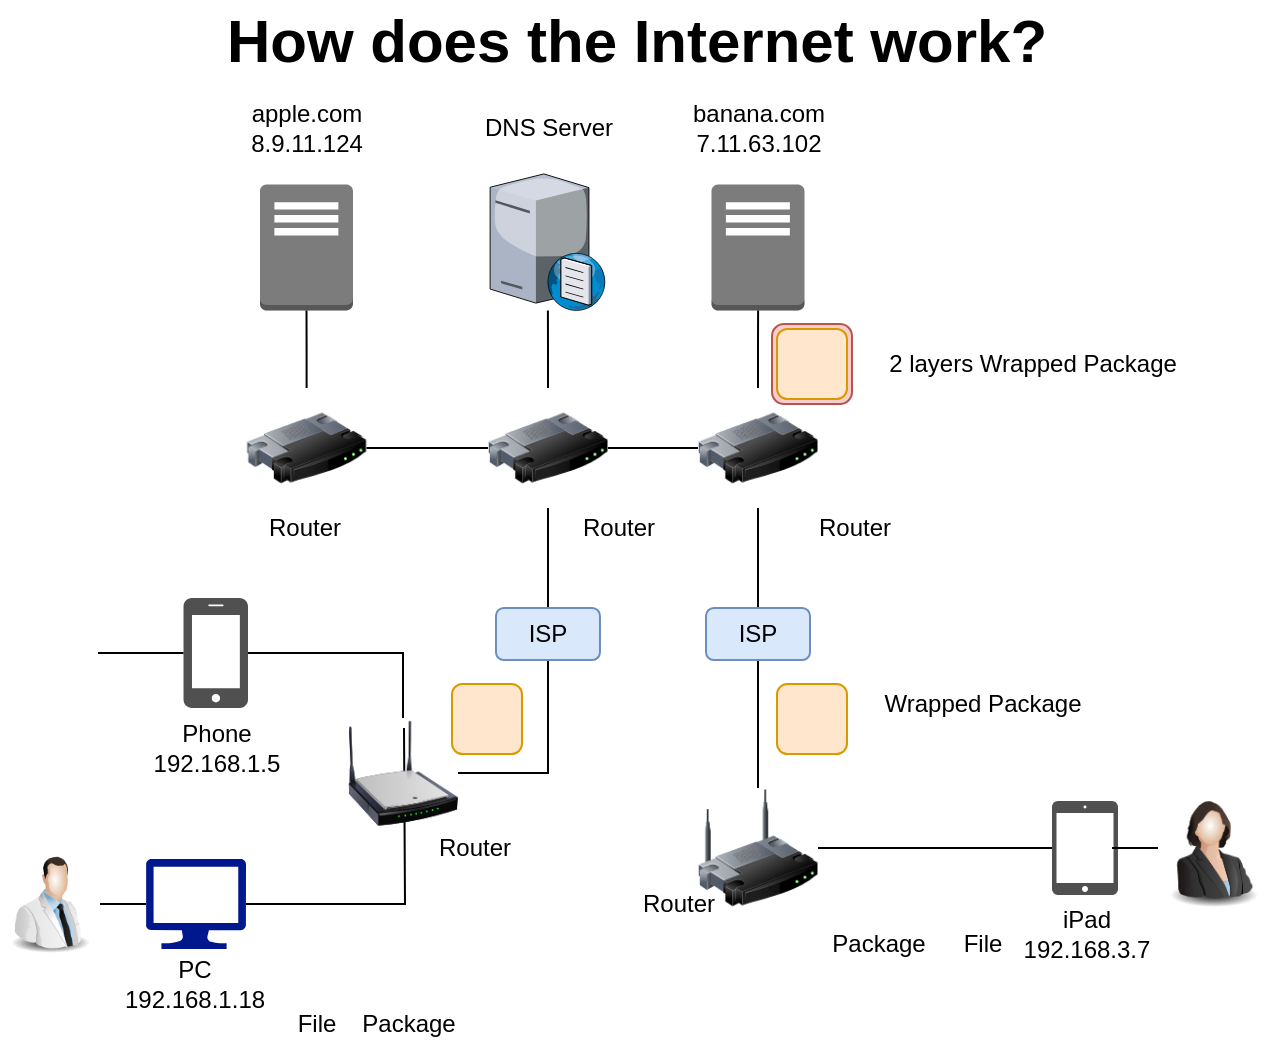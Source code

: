 <mxfile version="14.6.13" type="device"><diagram id="FVhtaX8cwOrP204iMpnX" name="Page-1"><mxGraphModel dx="1301" dy="867" grid="1" gridSize="10" guides="1" tooltips="1" connect="1" arrows="1" fold="1" page="1" pageScale="1" pageWidth="1169" pageHeight="827" math="0" shadow="0"><root><mxCell id="0"/><mxCell id="1" parent="0"/><mxCell id="YhsctEqUOotuku0o7zmU-1" value="" style="outlineConnect=0;dashed=0;verticalLabelPosition=bottom;verticalAlign=top;align=center;html=1;shape=mxgraph.aws3.traditional_server;fillColor=#7D7C7C;gradientColor=none;" parent="1" vertex="1"><mxGeometry x="397" y="245.25" width="46.5" height="63" as="geometry"/></mxCell><mxCell id="YhsctEqUOotuku0o7zmU-2" value="apple.com&lt;br&gt;8.9.11.124" style="text;html=1;align=center;verticalAlign=middle;resizable=0;points=[];autosize=1;strokeColor=none;" parent="1" vertex="1"><mxGeometry x="385.25" y="202" width="70" height="30" as="geometry"/></mxCell><mxCell id="YhsctEqUOotuku0o7zmU-3" value="" style="verticalLabelPosition=bottom;aspect=fixed;html=1;verticalAlign=top;strokeColor=none;align=center;outlineConnect=0;shape=mxgraph.citrix.dns_server;" parent="1" vertex="1"><mxGeometry x="512.05" y="238.25" width="57.89" height="70" as="geometry"/></mxCell><mxCell id="YhsctEqUOotuku0o7zmU-4" value="DNS Server" style="text;html=1;align=center;verticalAlign=middle;resizable=0;points=[];autosize=1;strokeColor=none;" parent="1" vertex="1"><mxGeometry x="501" y="207" width="80" height="20" as="geometry"/></mxCell><mxCell id="YhsctEqUOotuku0o7zmU-30" style="edgeStyle=orthogonalEdgeStyle;rounded=0;orthogonalLoop=1;jettySize=auto;html=1;endArrow=none;endFill=0;" parent="1" source="YhsctEqUOotuku0o7zmU-6" edge="1"><mxGeometry relative="1" as="geometry"><mxPoint x="469" y="517" as="targetPoint"/></mxGeometry></mxCell><mxCell id="YhsctEqUOotuku0o7zmU-6" value="" style="aspect=fixed;pointerEvents=1;shadow=0;dashed=0;html=1;strokeColor=none;labelPosition=center;verticalLabelPosition=bottom;verticalAlign=top;align=center;fillColor=#00188D;shape=mxgraph.azure.computer" parent="1" vertex="1"><mxGeometry x="340" y="582.5" width="50" height="45" as="geometry"/></mxCell><mxCell id="YhsctEqUOotuku0o7zmU-31" style="edgeStyle=orthogonalEdgeStyle;rounded=0;orthogonalLoop=1;jettySize=auto;html=1;endArrow=none;endFill=0;" parent="1" source="YhsctEqUOotuku0o7zmU-8" target="YhsctEqUOotuku0o7zmU-9" edge="1"><mxGeometry relative="1" as="geometry"/></mxCell><mxCell id="YhsctEqUOotuku0o7zmU-8" value="" style="pointerEvents=1;shadow=0;dashed=0;html=1;strokeColor=none;fillColor=#505050;labelPosition=center;verticalLabelPosition=bottom;verticalAlign=top;outlineConnect=0;align=center;shape=mxgraph.office.devices.cell_phone_iphone_proportional;" parent="1" vertex="1"><mxGeometry x="358.76" y="452" width="32.24" height="55" as="geometry"/></mxCell><mxCell id="YhsctEqUOotuku0o7zmU-34" style="edgeStyle=orthogonalEdgeStyle;rounded=0;orthogonalLoop=1;jettySize=auto;html=1;endArrow=none;endFill=0;" parent="1" source="YhsctEqUOotuku0o7zmU-9" target="YhsctEqUOotuku0o7zmU-33" edge="1"><mxGeometry relative="1" as="geometry"/></mxCell><mxCell id="YhsctEqUOotuku0o7zmU-9" value="" style="image;html=1;image=img/lib/clip_art/networking/Wireless_Router_N_128x128.png" parent="1" vertex="1"><mxGeometry x="441" y="512" width="55" height="55" as="geometry"/></mxCell><mxCell id="YhsctEqUOotuku0o7zmU-82" style="edgeStyle=orthogonalEdgeStyle;rounded=0;orthogonalLoop=1;jettySize=auto;html=1;fontSize=12;startArrow=none;startFill=0;endArrow=none;endFill=0;" parent="1" source="YhsctEqUOotuku0o7zmU-10" target="YhsctEqUOotuku0o7zmU-11" edge="1"><mxGeometry relative="1" as="geometry"/></mxCell><mxCell id="YhsctEqUOotuku0o7zmU-10" value="" style="pointerEvents=1;shadow=0;dashed=0;html=1;strokeColor=none;fillColor=#505050;labelPosition=center;verticalLabelPosition=bottom;verticalAlign=top;outlineConnect=0;align=center;shape=mxgraph.office.devices.ipad_mini;" parent="1" vertex="1"><mxGeometry x="793" y="553.5" width="33" height="47" as="geometry"/></mxCell><mxCell id="YhsctEqUOotuku0o7zmU-38" style="edgeStyle=orthogonalEdgeStyle;rounded=0;orthogonalLoop=1;jettySize=auto;html=1;entryX=0.5;entryY=1;entryDx=0;entryDy=0;startArrow=none;startFill=0;endArrow=none;endFill=0;" parent="1" source="YhsctEqUOotuku0o7zmU-11" target="YhsctEqUOotuku0o7zmU-36" edge="1"><mxGeometry relative="1" as="geometry"/></mxCell><mxCell id="YhsctEqUOotuku0o7zmU-11" value="" style="image;html=1;image=img/lib/clip_art/networking/Wireless_Router_128x128.png" parent="1" vertex="1"><mxGeometry x="616" y="547" width="60" height="60" as="geometry"/></mxCell><mxCell id="YhsctEqUOotuku0o7zmU-12" value="Router" style="text;html=1;align=center;verticalAlign=middle;resizable=0;points=[];autosize=1;strokeColor=none;" parent="1" vertex="1"><mxGeometry x="479.25" y="567" width="50" height="20" as="geometry"/></mxCell><mxCell id="YhsctEqUOotuku0o7zmU-13" value="Router" style="text;html=1;align=center;verticalAlign=middle;resizable=0;points=[];autosize=1;strokeColor=none;" parent="1" vertex="1"><mxGeometry x="581" y="594.5" width="50" height="20" as="geometry"/></mxCell><mxCell id="YhsctEqUOotuku0o7zmU-23" style="edgeStyle=orthogonalEdgeStyle;rounded=0;orthogonalLoop=1;jettySize=auto;html=1;startArrow=none;startFill=0;endArrow=none;endFill=0;" parent="1" source="YhsctEqUOotuku0o7zmU-14" target="YhsctEqUOotuku0o7zmU-1" edge="1"><mxGeometry relative="1" as="geometry"/></mxCell><mxCell id="YhsctEqUOotuku0o7zmU-14" value="" style="image;html=1;image=img/lib/clip_art/networking/Router_128x128.png" parent="1" vertex="1"><mxGeometry x="390.25" y="347" width="60" height="60" as="geometry"/></mxCell><mxCell id="YhsctEqUOotuku0o7zmU-22" style="edgeStyle=orthogonalEdgeStyle;rounded=0;orthogonalLoop=1;jettySize=auto;html=1;startArrow=none;startFill=0;endArrow=none;endFill=0;" parent="1" source="YhsctEqUOotuku0o7zmU-15" target="YhsctEqUOotuku0o7zmU-3" edge="1"><mxGeometry relative="1" as="geometry"/></mxCell><mxCell id="YhsctEqUOotuku0o7zmU-26" style="edgeStyle=orthogonalEdgeStyle;rounded=0;orthogonalLoop=1;jettySize=auto;html=1;endArrow=none;endFill=0;" parent="1" source="YhsctEqUOotuku0o7zmU-15" target="YhsctEqUOotuku0o7zmU-14" edge="1"><mxGeometry relative="1" as="geometry"/></mxCell><mxCell id="YhsctEqUOotuku0o7zmU-15" value="" style="image;html=1;image=img/lib/clip_art/networking/Router_128x128.png" parent="1" vertex="1"><mxGeometry x="511" y="347" width="60" height="60" as="geometry"/></mxCell><mxCell id="YhsctEqUOotuku0o7zmU-16" value="Router" style="text;html=1;align=center;verticalAlign=middle;resizable=0;points=[];autosize=1;strokeColor=none;" parent="1" vertex="1"><mxGeometry x="393.5" y="407" width="50" height="20" as="geometry"/></mxCell><mxCell id="YhsctEqUOotuku0o7zmU-17" value="Router" style="text;html=1;align=center;verticalAlign=middle;resizable=0;points=[];autosize=1;strokeColor=none;" parent="1" vertex="1"><mxGeometry x="551" y="407" width="50" height="20" as="geometry"/></mxCell><mxCell id="YhsctEqUOotuku0o7zmU-18" value="" style="outlineConnect=0;dashed=0;verticalLabelPosition=bottom;verticalAlign=top;align=center;html=1;shape=mxgraph.aws3.traditional_server;fillColor=#7D7C7C;gradientColor=none;" parent="1" vertex="1"><mxGeometry x="622.75" y="245.25" width="46.5" height="63" as="geometry"/></mxCell><mxCell id="YhsctEqUOotuku0o7zmU-19" value="banana.com&lt;br&gt;7.11.63.102" style="text;html=1;align=center;verticalAlign=middle;resizable=0;points=[];autosize=1;strokeColor=none;" parent="1" vertex="1"><mxGeometry x="606" y="202" width="80" height="30" as="geometry"/></mxCell><mxCell id="YhsctEqUOotuku0o7zmU-24" style="edgeStyle=orthogonalEdgeStyle;rounded=0;orthogonalLoop=1;jettySize=auto;html=1;endArrow=none;endFill=0;" parent="1" source="YhsctEqUOotuku0o7zmU-20" target="YhsctEqUOotuku0o7zmU-18" edge="1"><mxGeometry relative="1" as="geometry"/></mxCell><mxCell id="YhsctEqUOotuku0o7zmU-25" style="edgeStyle=orthogonalEdgeStyle;rounded=0;orthogonalLoop=1;jettySize=auto;html=1;endArrow=none;endFill=0;" parent="1" source="YhsctEqUOotuku0o7zmU-20" target="YhsctEqUOotuku0o7zmU-15" edge="1"><mxGeometry relative="1" as="geometry"/></mxCell><mxCell id="YhsctEqUOotuku0o7zmU-20" value="" style="image;html=1;image=img/lib/clip_art/networking/Router_128x128.png" parent="1" vertex="1"><mxGeometry x="616" y="347" width="60" height="60" as="geometry"/></mxCell><mxCell id="YhsctEqUOotuku0o7zmU-21" value="Router" style="text;html=1;align=center;verticalAlign=middle;resizable=0;points=[];autosize=1;strokeColor=none;" parent="1" vertex="1"><mxGeometry x="669.25" y="407" width="50" height="20" as="geometry"/></mxCell><mxCell id="YhsctEqUOotuku0o7zmU-27" value="PC&lt;br&gt;192.168.1.18" style="text;html=1;align=center;verticalAlign=middle;resizable=0;points=[];autosize=1;strokeColor=none;" parent="1" vertex="1"><mxGeometry x="319" y="629.5" width="90" height="30" as="geometry"/></mxCell><mxCell id="YhsctEqUOotuku0o7zmU-28" value="Phone&lt;br&gt;192.168.1.5" style="text;html=1;align=center;verticalAlign=middle;resizable=0;points=[];autosize=1;strokeColor=none;" parent="1" vertex="1"><mxGeometry x="334.88" y="512" width="80" height="30" as="geometry"/></mxCell><mxCell id="YhsctEqUOotuku0o7zmU-29" value="iPad&lt;br&gt;192.168.3.7" style="text;html=1;align=center;verticalAlign=middle;resizable=0;points=[];autosize=1;strokeColor=none;" parent="1" vertex="1"><mxGeometry x="769.5" y="604.5" width="80" height="30" as="geometry"/></mxCell><mxCell id="YhsctEqUOotuku0o7zmU-35" style="edgeStyle=orthogonalEdgeStyle;rounded=0;orthogonalLoop=1;jettySize=auto;html=1;startArrow=none;startFill=0;endArrow=none;endFill=0;" parent="1" source="YhsctEqUOotuku0o7zmU-33" target="YhsctEqUOotuku0o7zmU-15" edge="1"><mxGeometry relative="1" as="geometry"/></mxCell><mxCell id="YhsctEqUOotuku0o7zmU-33" value="ISP" style="rounded=1;whiteSpace=wrap;html=1;fillColor=#dae8fc;strokeColor=#6c8ebf;" parent="1" vertex="1"><mxGeometry x="514.99" y="457" width="52" height="26" as="geometry"/></mxCell><mxCell id="YhsctEqUOotuku0o7zmU-40" style="edgeStyle=orthogonalEdgeStyle;rounded=0;orthogonalLoop=1;jettySize=auto;html=1;startArrow=none;startFill=0;endArrow=none;endFill=0;" parent="1" source="YhsctEqUOotuku0o7zmU-36" target="YhsctEqUOotuku0o7zmU-20" edge="1"><mxGeometry relative="1" as="geometry"/></mxCell><mxCell id="YhsctEqUOotuku0o7zmU-36" value="ISP" style="rounded=1;whiteSpace=wrap;html=1;fillColor=#dae8fc;strokeColor=#6c8ebf;" parent="1" vertex="1"><mxGeometry x="620" y="457" width="52" height="26" as="geometry"/></mxCell><mxCell id="YhsctEqUOotuku0o7zmU-41" value="&lt;span style=&quot;font-size: 30px;&quot;&gt;How does the Internet work?&lt;/span&gt;" style="text;html=1;align=center;verticalAlign=middle;resizable=0;points=[];autosize=1;strokeColor=none;fontStyle=1;fontSize=30;" parent="1" vertex="1"><mxGeometry x="370" y="153" width="430" height="40" as="geometry"/></mxCell><mxCell id="YhsctEqUOotuku0o7zmU-46" style="edgeStyle=orthogonalEdgeStyle;rounded=0;orthogonalLoop=1;jettySize=auto;html=1;fontSize=30;startArrow=none;startFill=0;endArrow=none;endFill=0;" parent="1" source="YhsctEqUOotuku0o7zmU-43" target="YhsctEqUOotuku0o7zmU-8" edge="1"><mxGeometry relative="1" as="geometry"/></mxCell><mxCell id="YhsctEqUOotuku0o7zmU-43" value="" style="shape=image;html=1;verticalAlign=top;verticalLabelPosition=bottom;labelBackgroundColor=#ffffff;imageAspect=0;aspect=fixed;image=https://cdn2.iconfinder.com/data/icons/business-persons-flat-1/512/person_4-128.png;fontSize=30;" parent="1" vertex="1"><mxGeometry x="268" y="455.5" width="48" height="48" as="geometry"/></mxCell><mxCell id="YhsctEqUOotuku0o7zmU-47" style="edgeStyle=orthogonalEdgeStyle;rounded=0;orthogonalLoop=1;jettySize=auto;html=1;entryX=0;entryY=0.5;entryDx=0;entryDy=0;entryPerimeter=0;fontSize=30;startArrow=none;startFill=0;endArrow=none;endFill=0;" parent="1" source="YhsctEqUOotuku0o7zmU-45" target="YhsctEqUOotuku0o7zmU-6" edge="1"><mxGeometry relative="1" as="geometry"/></mxCell><mxCell id="YhsctEqUOotuku0o7zmU-45" value="" style="image;html=1;image=img/lib/clip_art/people/Scientist_Man_128x128.png;fontSize=30;" parent="1" vertex="1"><mxGeometry x="267" y="580" width="50" height="50" as="geometry"/></mxCell><mxCell id="YhsctEqUOotuku0o7zmU-49" style="edgeStyle=orthogonalEdgeStyle;rounded=0;orthogonalLoop=1;jettySize=auto;html=1;fontSize=30;startArrow=none;startFill=0;endArrow=none;endFill=0;" parent="1" source="YhsctEqUOotuku0o7zmU-48" target="YhsctEqUOotuku0o7zmU-10" edge="1"><mxGeometry relative="1" as="geometry"/></mxCell><mxCell id="YhsctEqUOotuku0o7zmU-48" value="" style="image;html=1;image=img/lib/clip_art/people/Suit_Woman_128x128.png;fontSize=30;" parent="1" vertex="1"><mxGeometry x="843" y="547" width="60" height="60" as="geometry"/></mxCell><mxCell id="YhsctEqUOotuku0o7zmU-52" value="" style="shape=image;html=1;verticalAlign=top;verticalLabelPosition=bottom;labelBackgroundColor=#ffffff;imageAspect=0;aspect=fixed;image=https://cdn4.iconfinder.com/data/icons/general-office/91/General_Office_59-128.png;fontSize=30;" parent="1" vertex="1"><mxGeometry x="743" y="582" width="32" height="32" as="geometry"/></mxCell><mxCell id="YhsctEqUOotuku0o7zmU-56" value="&lt;font style=&quot;font-size: 12px;&quot;&gt;Package&lt;/font&gt;" style="text;html=1;align=center;verticalAlign=middle;resizable=0;points=[];autosize=1;strokeColor=none;fontSize=12;" parent="1" vertex="1"><mxGeometry x="676" y="614.5" width="60" height="20" as="geometry"/></mxCell><mxCell id="YhsctEqUOotuku0o7zmU-57" value="&lt;font style=&quot;font-size: 12px&quot;&gt;File&lt;/font&gt;" style="text;html=1;align=center;verticalAlign=middle;resizable=0;points=[];autosize=1;strokeColor=none;fontSize=12;" parent="1" vertex="1"><mxGeometry x="743" y="614.5" width="30" height="20" as="geometry"/></mxCell><mxCell id="YhsctEqUOotuku0o7zmU-63" value="" style="shape=image;html=1;verticalAlign=top;verticalLabelPosition=bottom;labelBackgroundColor=#ffffff;imageAspect=0;aspect=fixed;image=https://cdn4.iconfinder.com/data/icons/Primo_Icons/PNG/128x128/puzzle.png;fontSize=12;" parent="1" vertex="1"><mxGeometry x="693" y="584.5" width="30" height="30" as="geometry"/></mxCell><mxCell id="YhsctEqUOotuku0o7zmU-65" value="" style="group" parent="1" vertex="1" connectable="0"><mxGeometry x="655.5" y="495" width="35" height="35" as="geometry"/></mxCell><mxCell id="YhsctEqUOotuku0o7zmU-61" value="" style="rounded=1;whiteSpace=wrap;html=1;fontSize=12;aspect=fixed;fillColor=#ffe6cc;strokeColor=#d79b00;" parent="YhsctEqUOotuku0o7zmU-65" vertex="1"><mxGeometry width="35" height="35" as="geometry"/></mxCell><mxCell id="YhsctEqUOotuku0o7zmU-64" value="" style="shape=image;html=1;verticalAlign=top;verticalLabelPosition=bottom;labelBackgroundColor=#ffffff;imageAspect=0;aspect=fixed;image=https://cdn4.iconfinder.com/data/icons/Primo_Icons/PNG/128x128/puzzle.png;fontSize=12;" parent="YhsctEqUOotuku0o7zmU-65" vertex="1"><mxGeometry x="1.25" y="1.25" width="32.5" height="32.5" as="geometry"/></mxCell><mxCell id="YhsctEqUOotuku0o7zmU-78" value="" style="group" parent="1" vertex="1" connectable="0"><mxGeometry x="653" y="315" width="40" height="40" as="geometry"/></mxCell><mxCell id="YhsctEqUOotuku0o7zmU-77" value="" style="rounded=1;whiteSpace=wrap;html=1;fontSize=12;fillColor=#f8cecc;strokeColor=#b85450;" parent="YhsctEqUOotuku0o7zmU-78" vertex="1"><mxGeometry width="40" height="40" as="geometry"/></mxCell><mxCell id="YhsctEqUOotuku0o7zmU-66" value="" style="group;fillColor=#ffe6cc;strokeColor=#d79b00;rounded=1;container=0;" parent="YhsctEqUOotuku0o7zmU-78" vertex="1" connectable="0"><mxGeometry x="2.5" y="2.5" width="35" height="35" as="geometry"/></mxCell><mxCell id="YhsctEqUOotuku0o7zmU-68" value="" style="shape=image;html=1;verticalAlign=top;verticalLabelPosition=bottom;labelBackgroundColor=#ffffff;imageAspect=0;aspect=fixed;image=https://cdn4.iconfinder.com/data/icons/Primo_Icons/PNG/128x128/puzzle.png;fontSize=12;" parent="YhsctEqUOotuku0o7zmU-78" vertex="1"><mxGeometry x="3.75" y="3.75" width="32.5" height="32.5" as="geometry"/></mxCell><mxCell id="YhsctEqUOotuku0o7zmU-79" value="" style="group" parent="1" vertex="1" connectable="0"><mxGeometry x="493" y="495" width="35" height="35" as="geometry"/></mxCell><mxCell id="YhsctEqUOotuku0o7zmU-80" value="" style="rounded=1;whiteSpace=wrap;html=1;fontSize=12;aspect=fixed;fillColor=#ffe6cc;strokeColor=#d79b00;" parent="YhsctEqUOotuku0o7zmU-79" vertex="1"><mxGeometry width="35" height="35" as="geometry"/></mxCell><mxCell id="YhsctEqUOotuku0o7zmU-81" value="" style="shape=image;html=1;verticalAlign=top;verticalLabelPosition=bottom;labelBackgroundColor=#ffffff;imageAspect=0;aspect=fixed;image=https://cdn4.iconfinder.com/data/icons/Primo_Icons/PNG/128x128/puzzle.png;fontSize=12;" parent="YhsctEqUOotuku0o7zmU-79" vertex="1"><mxGeometry x="1.25" y="1.25" width="32.5" height="32.5" as="geometry"/></mxCell><mxCell id="YhsctEqUOotuku0o7zmU-83" value="" style="shape=image;html=1;verticalAlign=top;verticalLabelPosition=bottom;labelBackgroundColor=#ffffff;imageAspect=0;aspect=fixed;image=https://cdn4.iconfinder.com/data/icons/general-office/91/General_Office_59-128.png;fontSize=30;" parent="1" vertex="1"><mxGeometry x="409.88" y="622.5" width="32" height="32" as="geometry"/></mxCell><mxCell id="YhsctEqUOotuku0o7zmU-84" value="&lt;font style=&quot;font-size: 12px;&quot;&gt;Package&lt;/font&gt;" style="text;html=1;align=center;verticalAlign=middle;resizable=0;points=[];autosize=1;strokeColor=none;fontSize=12;" parent="1" vertex="1"><mxGeometry x="441" y="655" width="60" height="20" as="geometry"/></mxCell><mxCell id="YhsctEqUOotuku0o7zmU-85" value="&lt;font style=&quot;font-size: 12px&quot;&gt;File&lt;/font&gt;" style="text;html=1;align=center;verticalAlign=middle;resizable=0;points=[];autosize=1;strokeColor=none;fontSize=12;" parent="1" vertex="1"><mxGeometry x="409.88" y="655" width="30" height="20" as="geometry"/></mxCell><mxCell id="YhsctEqUOotuku0o7zmU-86" value="" style="shape=image;html=1;verticalAlign=top;verticalLabelPosition=bottom;labelBackgroundColor=#ffffff;imageAspect=0;aspect=fixed;image=https://cdn4.iconfinder.com/data/icons/Primo_Icons/PNG/128x128/puzzle.png;fontSize=12;" parent="1" vertex="1"><mxGeometry x="458" y="625" width="30" height="30" as="geometry"/></mxCell><mxCell id="YhsctEqUOotuku0o7zmU-87" value="&lt;font style=&quot;font-size: 12px&quot;&gt;Wrapped Package&lt;/font&gt;" style="text;html=1;align=center;verticalAlign=middle;resizable=0;points=[];autosize=1;strokeColor=none;fontSize=12;" parent="1" vertex="1"><mxGeometry x="703" y="495" width="110" height="20" as="geometry"/></mxCell><mxCell id="YhsctEqUOotuku0o7zmU-88" value="&lt;font style=&quot;font-size: 12px&quot;&gt;2 layers Wrapped Package&lt;/font&gt;" style="text;html=1;align=center;verticalAlign=middle;resizable=0;points=[];autosize=1;strokeColor=none;fontSize=12;" parent="1" vertex="1"><mxGeometry x="703" y="325" width="160" height="20" as="geometry"/></mxCell></root></mxGraphModel></diagram></mxfile>